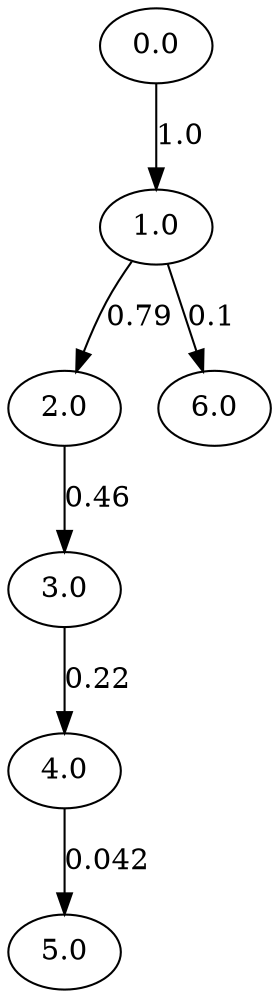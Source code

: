 digraph G {
size="16,16";
splines=true;
0.0 -> 1.0 [ label="1.0" ];
1.0 -> 2.0 [ label="0.79" ];
2.0 -> 3.0 [ label="0.46" ];
3.0 -> 4.0 [ label="0.22" ];
4.0 -> 5.0 [ label="0.042" ];
1.0 -> 6.0 [ label="0.1" ];
}
